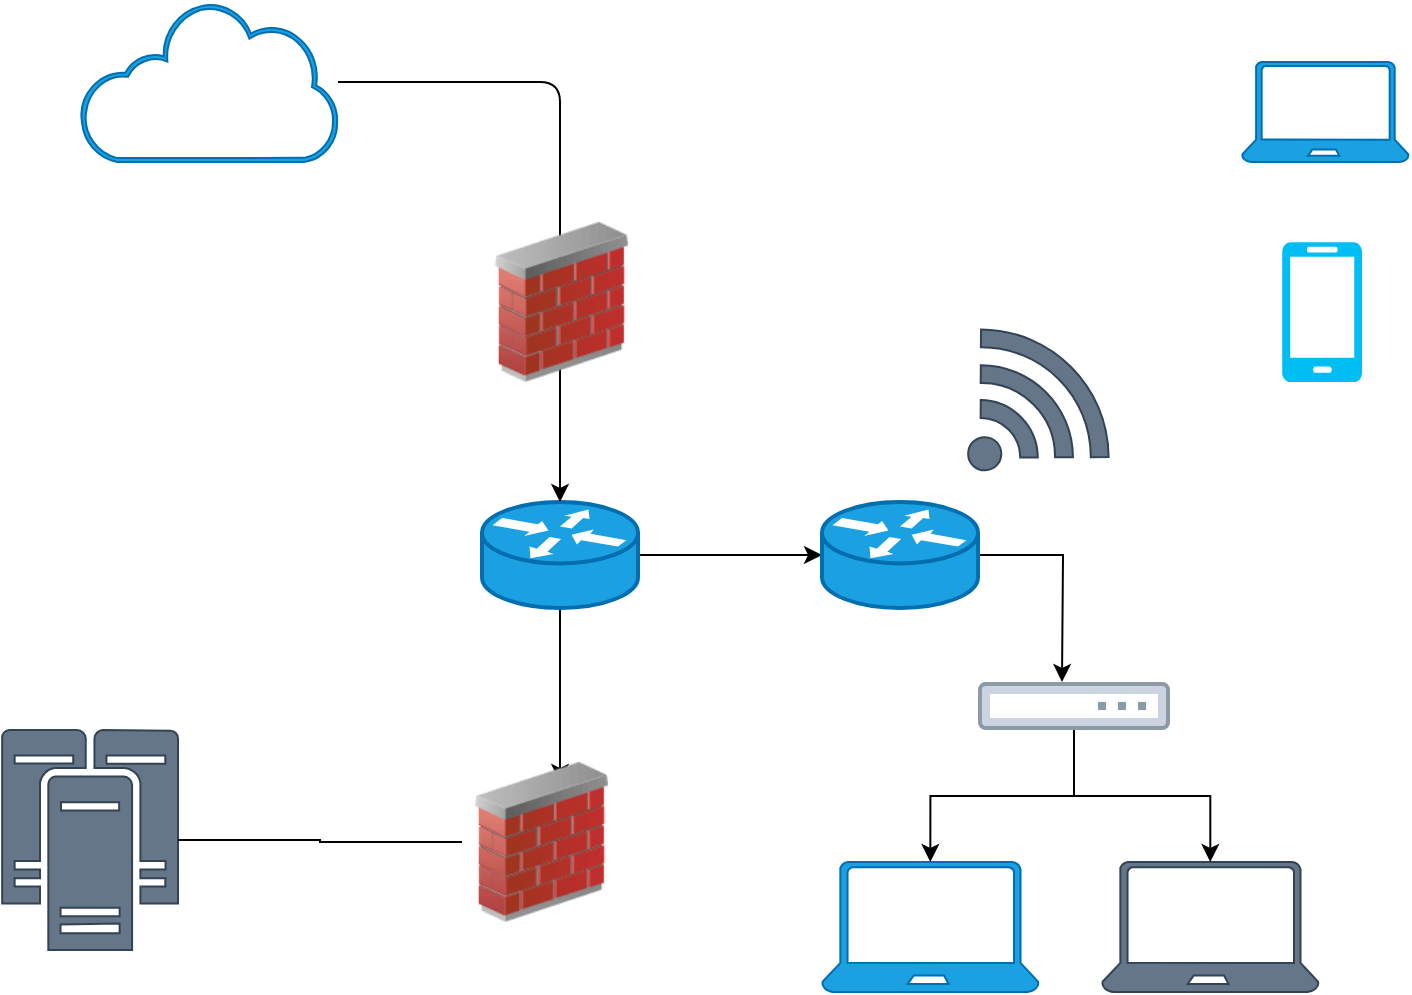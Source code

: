 <mxfile version="19.0.0" type="github">
  <diagram id="K8JyY1M9abN5WWvUtpTt" name="Page-1">
    <mxGraphModel dx="944" dy="568" grid="1" gridSize="10" guides="1" tooltips="1" connect="1" arrows="1" fold="1" page="1" pageScale="1" pageWidth="850" pageHeight="1100" math="0" shadow="0">
      <root>
        <mxCell id="0" />
        <mxCell id="1" parent="0" />
        <mxCell id="ejsla1Y8WwSgFdW7Nb9R-5" style="edgeStyle=orthogonalEdgeStyle;orthogonalLoop=1;jettySize=auto;html=1;" edge="1" parent="1" source="ejsla1Y8WwSgFdW7Nb9R-2" target="ejsla1Y8WwSgFdW7Nb9R-4">
          <mxGeometry relative="1" as="geometry" />
        </mxCell>
        <mxCell id="ejsla1Y8WwSgFdW7Nb9R-49" style="edgeStyle=orthogonalEdgeStyle;rounded=0;orthogonalLoop=1;jettySize=auto;html=1;" edge="1" parent="1" source="ejsla1Y8WwSgFdW7Nb9R-2">
          <mxGeometry relative="1" as="geometry">
            <mxPoint x="359" y="500" as="targetPoint" />
          </mxGeometry>
        </mxCell>
        <mxCell id="ejsla1Y8WwSgFdW7Nb9R-2" value="" style="shape=mxgraph.cisco.routers.router;html=1;pointerEvents=1;dashed=0;fillColor=#1ba1e2;strokeColor=#006EAF;strokeWidth=2;verticalLabelPosition=bottom;verticalAlign=top;align=center;outlineConnect=0;fontColor=#ffffff;" vertex="1" parent="1">
          <mxGeometry x="320" y="360" width="78" height="53" as="geometry" />
        </mxCell>
        <mxCell id="ejsla1Y8WwSgFdW7Nb9R-25" style="edgeStyle=orthogonalEdgeStyle;rounded=0;orthogonalLoop=1;jettySize=auto;html=1;" edge="1" parent="1" source="ejsla1Y8WwSgFdW7Nb9R-4">
          <mxGeometry relative="1" as="geometry">
            <mxPoint x="610" y="450" as="targetPoint" />
          </mxGeometry>
        </mxCell>
        <mxCell id="ejsla1Y8WwSgFdW7Nb9R-4" value="" style="shape=mxgraph.cisco.routers.router;html=1;pointerEvents=1;dashed=0;fillColor=#1ba1e2;strokeColor=#006EAF;strokeWidth=2;verticalLabelPosition=bottom;verticalAlign=top;align=center;outlineConnect=0;fontColor=#ffffff;" vertex="1" parent="1">
          <mxGeometry x="490" y="360" width="78" height="53" as="geometry" />
        </mxCell>
        <mxCell id="ejsla1Y8WwSgFdW7Nb9R-10" style="edgeStyle=orthogonalEdgeStyle;orthogonalLoop=1;jettySize=auto;html=1;entryX=0.5;entryY=0;entryDx=0;entryDy=0;entryPerimeter=0;" edge="1" parent="1" source="ejsla1Y8WwSgFdW7Nb9R-7" target="ejsla1Y8WwSgFdW7Nb9R-2">
          <mxGeometry relative="1" as="geometry" />
        </mxCell>
        <mxCell id="ejsla1Y8WwSgFdW7Nb9R-7" value="" style="aspect=fixed;pointerEvents=1;shadow=0;dashed=0;html=1;labelPosition=center;verticalLabelPosition=bottom;verticalAlign=top;align=center;shape=mxgraph.mscae.enterprise.internet_hollow;fillColor=#1ba1e2;fontColor=#ffffff;strokeColor=#006EAF;" vertex="1" parent="1">
          <mxGeometry x="118.97" y="110" width="129.03" height="80" as="geometry" />
        </mxCell>
        <mxCell id="ejsla1Y8WwSgFdW7Nb9R-15" value="" style="sketch=0;aspect=fixed;pointerEvents=1;shadow=0;dashed=0;html=1;strokeColor=#314354;labelPosition=center;verticalLabelPosition=bottom;verticalAlign=top;align=center;fillColor=#647687;shape=mxgraph.mscae.enterprise.cluster_server;fontColor=#ffffff;" vertex="1" parent="1">
          <mxGeometry x="80" y="474" width="88" height="110" as="geometry" />
        </mxCell>
        <mxCell id="ejsla1Y8WwSgFdW7Nb9R-19" value="" style="image;html=1;image=img/lib/clip_art/networking/Firewall_02_128x128.png" vertex="1" parent="1">
          <mxGeometry x="320" y="220" width="80" height="80" as="geometry" />
        </mxCell>
        <mxCell id="ejsla1Y8WwSgFdW7Nb9R-20" value="" style="sketch=0;aspect=fixed;pointerEvents=1;shadow=0;dashed=0;html=1;strokeColor=#006EAF;labelPosition=center;verticalLabelPosition=bottom;verticalAlign=top;align=center;fillColor=#1ba1e2;shape=mxgraph.azure.laptop;fontColor=#ffffff;" vertex="1" parent="1">
          <mxGeometry x="490" y="540" width="108.33" height="65" as="geometry" />
        </mxCell>
        <mxCell id="ejsla1Y8WwSgFdW7Nb9R-21" value="" style="sketch=0;aspect=fixed;pointerEvents=1;shadow=0;dashed=0;html=1;strokeColor=#314354;labelPosition=center;verticalLabelPosition=bottom;verticalAlign=top;align=center;fillColor=#647687;shape=mxgraph.azure.laptop;fontColor=#ffffff;" vertex="1" parent="1">
          <mxGeometry x="630" y="540" width="108.33" height="65" as="geometry" />
        </mxCell>
        <mxCell id="ejsla1Y8WwSgFdW7Nb9R-26" style="edgeStyle=orthogonalEdgeStyle;rounded=0;orthogonalLoop=1;jettySize=auto;html=1;entryX=0.5;entryY=0;entryDx=0;entryDy=0;entryPerimeter=0;" edge="1" parent="1" source="ejsla1Y8WwSgFdW7Nb9R-23" target="ejsla1Y8WwSgFdW7Nb9R-20">
          <mxGeometry relative="1" as="geometry" />
        </mxCell>
        <mxCell id="ejsla1Y8WwSgFdW7Nb9R-27" style="edgeStyle=orthogonalEdgeStyle;rounded=0;orthogonalLoop=1;jettySize=auto;html=1;exitX=0.5;exitY=1;exitDx=0;exitDy=0;" edge="1" parent="1" source="ejsla1Y8WwSgFdW7Nb9R-23" target="ejsla1Y8WwSgFdW7Nb9R-21">
          <mxGeometry relative="1" as="geometry" />
        </mxCell>
        <mxCell id="ejsla1Y8WwSgFdW7Nb9R-23" value="" style="aspect=fixed;perimeter=ellipsePerimeter;html=1;align=center;fontSize=12;verticalAlign=top;fontColor=#364149;shadow=0;dashed=0;image;image=img/lib/cumulus/switch_bare_metal_empty.svg;" vertex="1" parent="1">
          <mxGeometry x="568" y="450" width="96" height="24" as="geometry" />
        </mxCell>
        <mxCell id="ejsla1Y8WwSgFdW7Nb9R-44" value="" style="sketch=0;aspect=fixed;pointerEvents=1;shadow=0;dashed=0;html=1;strokeColor=#006EAF;labelPosition=center;verticalLabelPosition=bottom;verticalAlign=top;align=center;fillColor=#1ba1e2;shape=mxgraph.azure.laptop;fontColor=#ffffff;" vertex="1" parent="1">
          <mxGeometry x="700" y="140" width="83.33" height="50" as="geometry" />
        </mxCell>
        <mxCell id="ejsla1Y8WwSgFdW7Nb9R-45" value="" style="sketch=0;aspect=fixed;pointerEvents=1;shadow=0;dashed=0;html=1;strokeColor=#314354;labelPosition=center;verticalLabelPosition=bottom;verticalAlign=top;align=center;fillColor=#647687;shape=mxgraph.mscae.enterprise.wireless_connection;rotation=-45;fontColor=#ffffff;" vertex="1" parent="1">
          <mxGeometry x="554.22" y="269.79" width="75.78" height="90.21" as="geometry" />
        </mxCell>
        <mxCell id="ejsla1Y8WwSgFdW7Nb9R-46" value="" style="verticalLabelPosition=bottom;html=1;verticalAlign=top;align=center;strokeColor=none;fillColor=#00BEF2;shape=mxgraph.azure.mobile;pointerEvents=1;" vertex="1" parent="1">
          <mxGeometry x="720" y="230" width="40" height="70" as="geometry" />
        </mxCell>
        <mxCell id="ejsla1Y8WwSgFdW7Nb9R-47" value="" style="image;html=1;image=img/lib/clip_art/networking/Firewall_02_128x128.png" vertex="1" parent="1">
          <mxGeometry x="310" y="490" width="80" height="80" as="geometry" />
        </mxCell>
        <mxCell id="ejsla1Y8WwSgFdW7Nb9R-48" value="" style="edgeStyle=orthogonalEdgeStyle;rounded=0;orthogonalLoop=1;jettySize=auto;html=1;endArrow=none;" edge="1" parent="1" source="ejsla1Y8WwSgFdW7Nb9R-15" target="ejsla1Y8WwSgFdW7Nb9R-47">
          <mxGeometry relative="1" as="geometry">
            <mxPoint x="248" y="515" as="sourcePoint" />
            <mxPoint x="359" y="413" as="targetPoint" />
          </mxGeometry>
        </mxCell>
      </root>
    </mxGraphModel>
  </diagram>
</mxfile>
